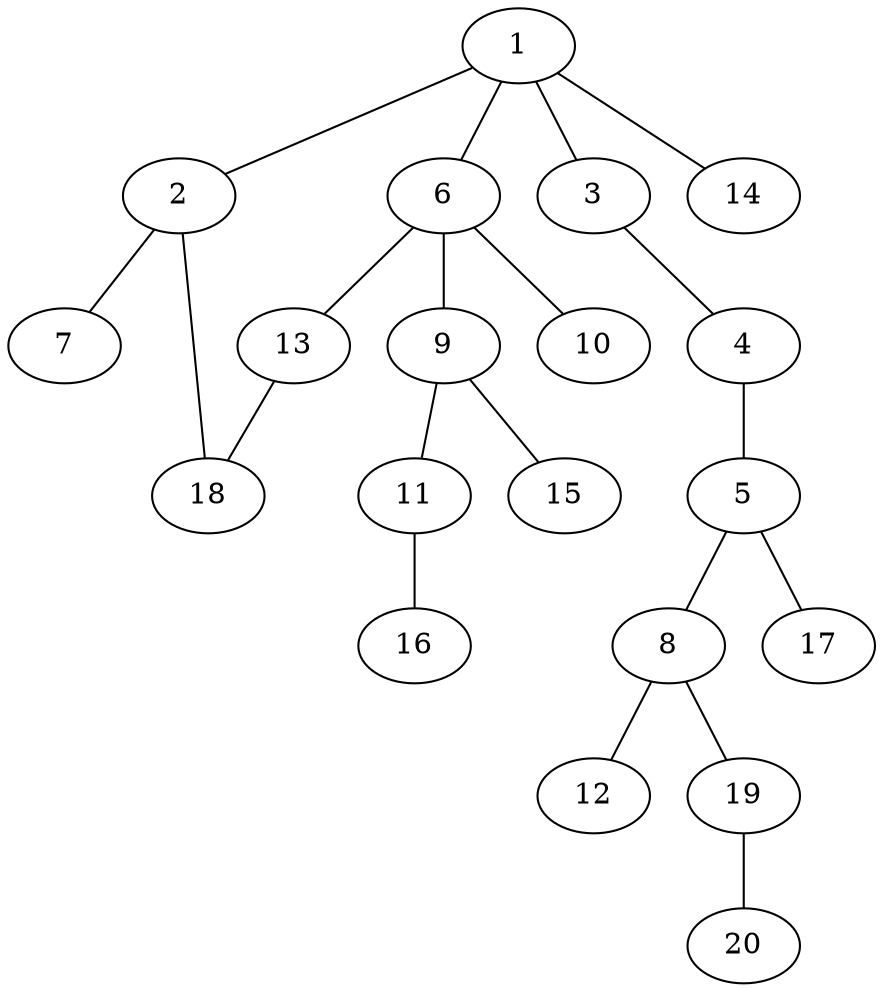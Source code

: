 graph graphname {1--2
1--3
1--6
1--14
2--7
2--18
3--4
4--5
5--8
5--17
6--9
6--10
6--13
8--12
8--19
9--11
9--15
11--16
13--18
19--20
}